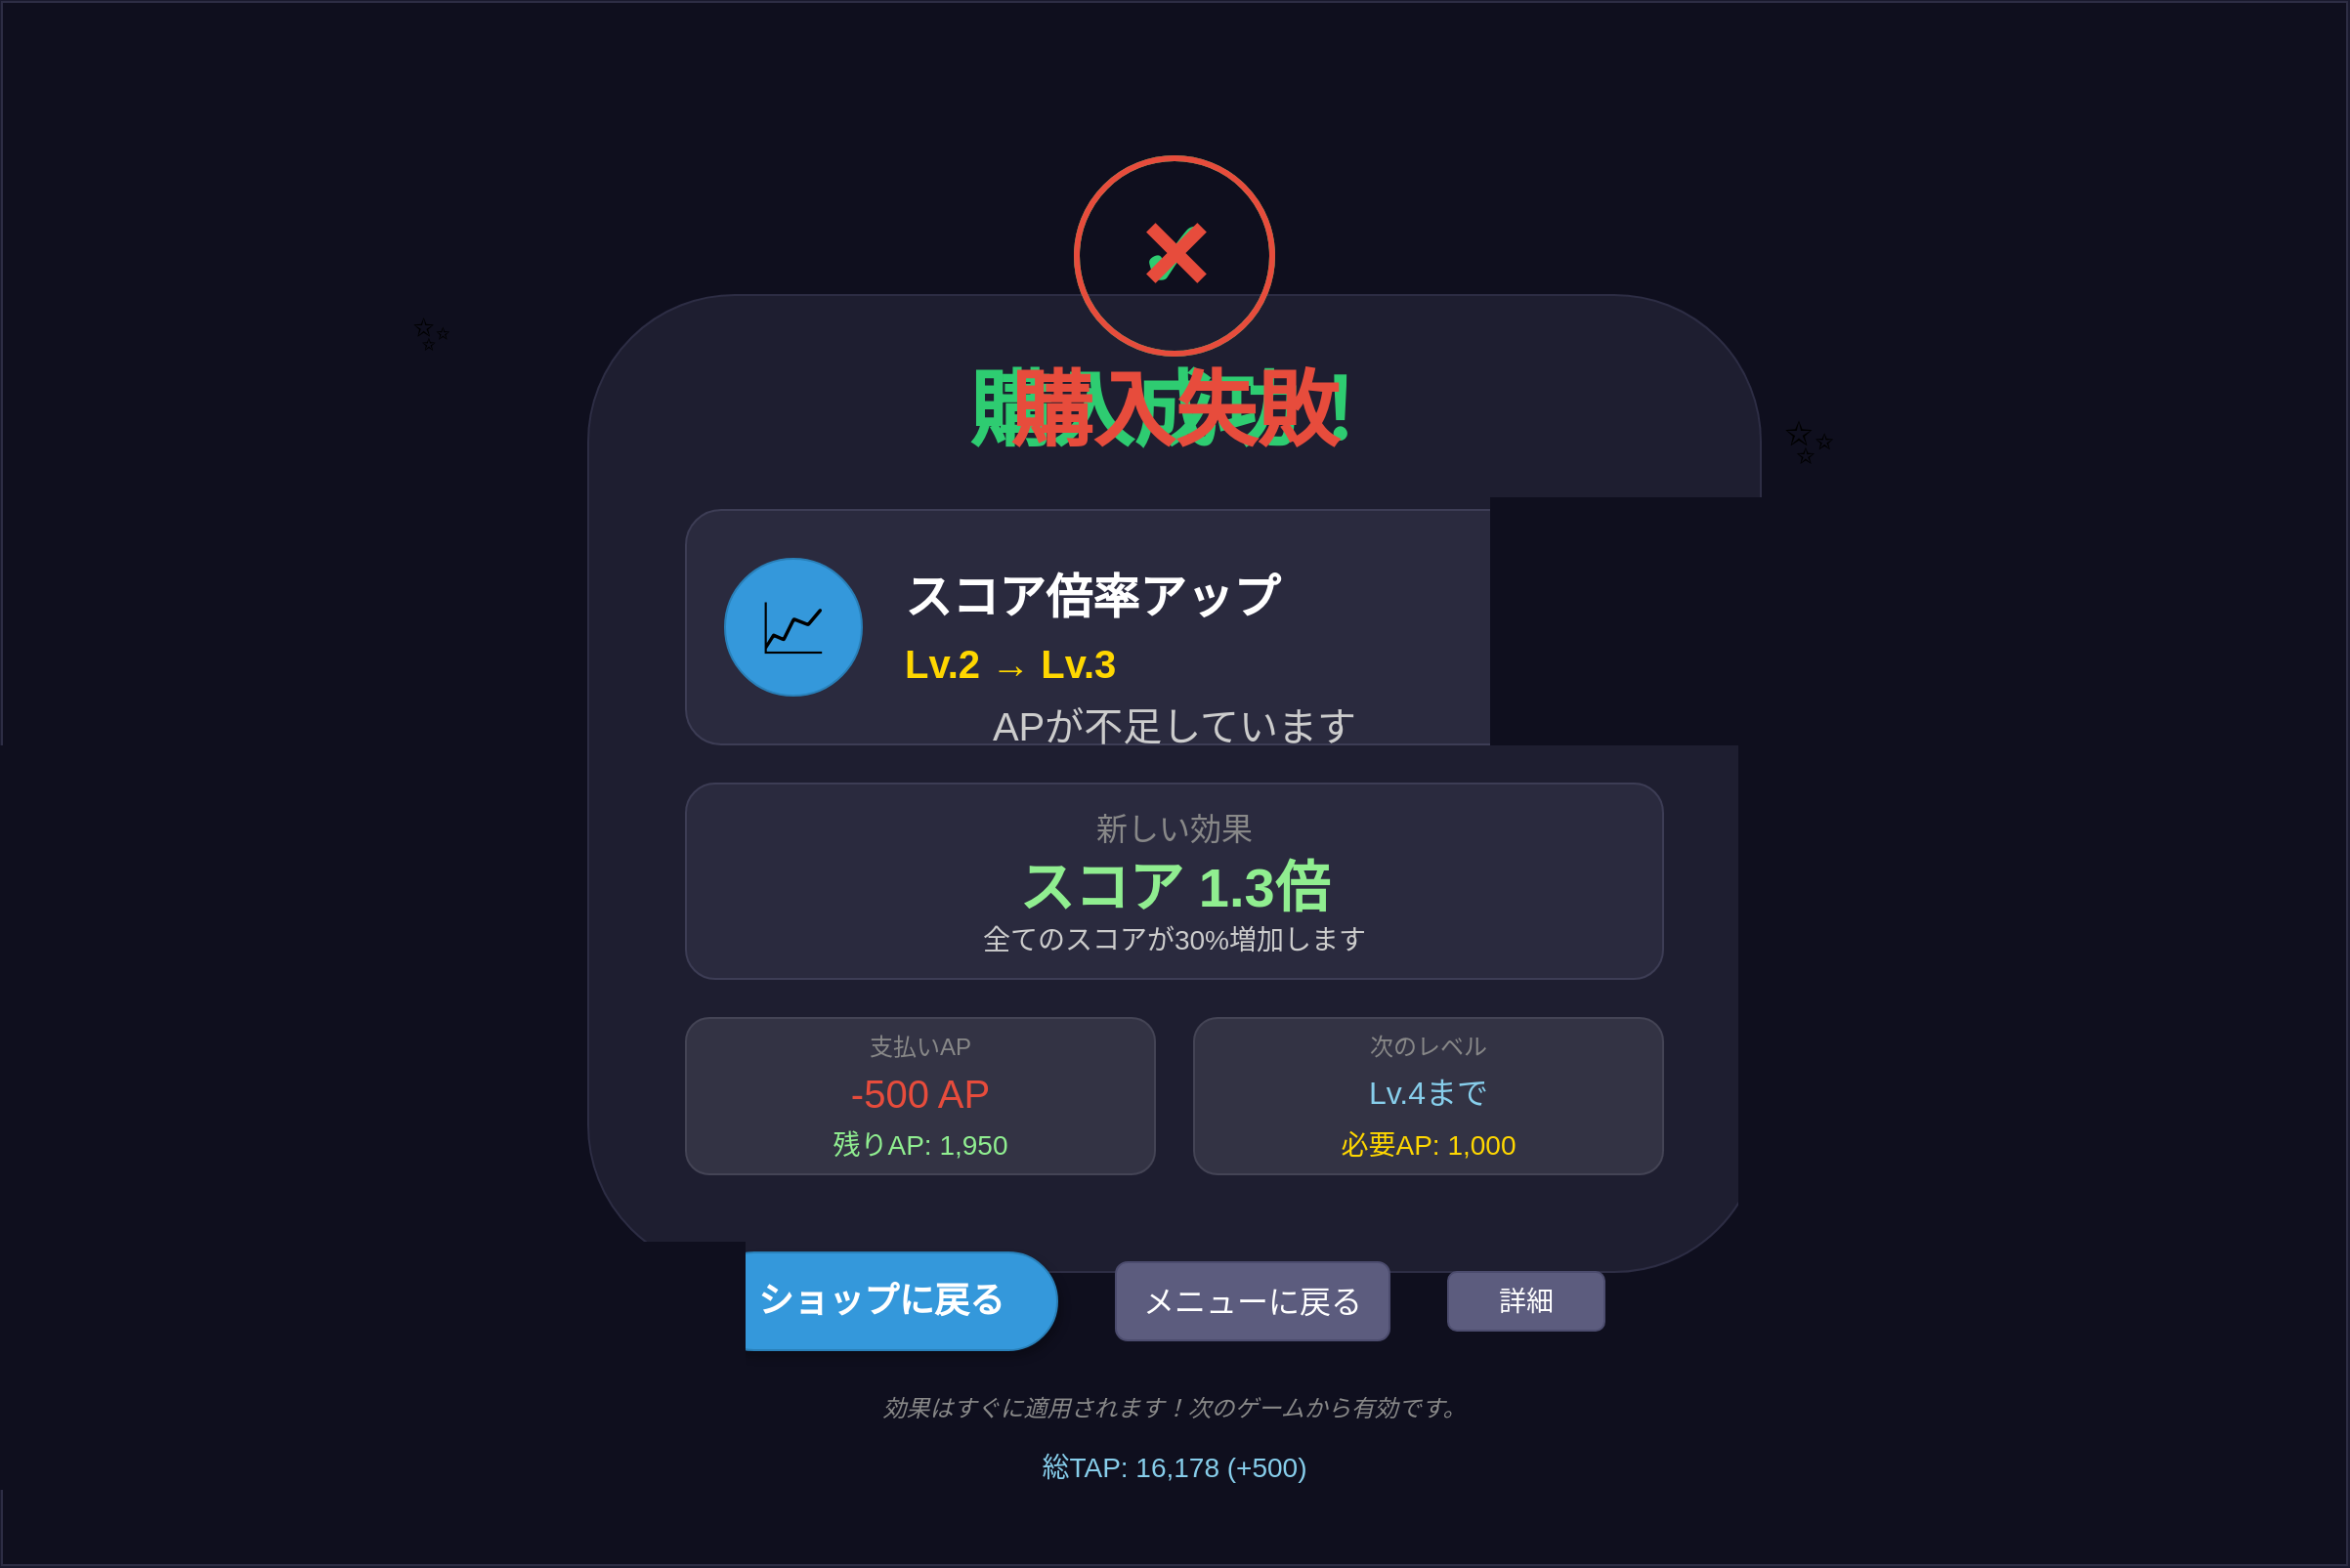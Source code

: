 <mxfile>
    <diagram id="shop-buy-result-layout" name="ShopBuyResultPage">
        <mxGraphModel dx="1254" dy="1169" grid="1" gridSize="10" guides="1" tooltips="1" connect="1" arrows="1" fold="1" page="1" pageScale="1" pageWidth="1200" pageHeight="800" background="#1a1a2e" math="0" shadow="0">
            <root>
                <mxCell id="0"/>
                <mxCell id="1" parent="0"/>
                <!-- 背景コンテナ -->
                <mxCell id="bg-container" value="" style="rounded=0;whiteSpace=wrap;html=1;fillColor=#0f0f1e;strokeColor=#2d2d44;" parent="1" vertex="1">
                    <mxGeometry x="0" y="0" width="1200" height="800" as="geometry"/>
                </mxCell>
                <!-- 背景装飾（成功時のキラキラ） -->
                <mxCell id="sparkle-1" value="✨" style="text;html=1;strokeColor=none;fillColor=none;align=center;verticalAlign=middle;whiteSpace=wrap;rounded=0;fontSize=24;opacity=50;" parent="1" vertex="1">
                    <mxGeometry x="200" y="150" width="40" height="40" as="geometry"/>
                </mxCell>
                <mxCell id="sparkle-2" value="✨" style="text;html=1;strokeColor=none;fillColor=none;align=center;verticalAlign=middle;whiteSpace=wrap;rounded=0;fontSize=32;opacity=30;" parent="1" vertex="1">
                    <mxGeometry x="900" y="200" width="50" height="50" as="geometry"/>
                </mxCell>
                <mxCell id="sparkle-3" value="✨" style="text;html=1;strokeColor=none;fillColor=none;align=center;verticalAlign=middle;whiteSpace=wrap;rounded=0;fontSize=20;opacity=40;" parent="1" vertex="1">
                    <mxGeometry x="300" y="550" width="30" height="30" as="geometry"/>
                </mxCell>
                <!-- メインコンテナ -->
                <mxCell id="main-container" value="" style="rounded=1;whiteSpace=wrap;html=1;fillColor=#1e1e30;strokeColor=#2d2d44;" parent="1" vertex="1">
                    <mxGeometry x="300" y="150" width="600" height="500" as="geometry"/>
                </mxCell>
                <!-- 結果タイトル -->
                <mxCell id="result-title" value="購入成功！" style="text;html=1;strokeColor=none;fillColor=none;align=center;verticalAlign=middle;whiteSpace=wrap;rounded=0;fontSize=42;fontColor=#2ecc71;fontStyle=1;" parent="1" vertex="1">
                    <mxGeometry x="300" y="180" width="600" height="60" as="geometry"/>
                </mxCell>
                <!-- 購入アイテム情報 -->
                <mxCell id="item-info-container" value="" style="rounded=1;whiteSpace=wrap;html=1;fillColor=#2a2a3e;strokeColor=#3d3d55;" parent="1" vertex="1">
                    <mxGeometry x="350" y="260" width="500" height="120" as="geometry"/>
                </mxCell>
                <!-- アイテムアイコン -->
                <mxCell id="item-icon-bg" value="" style="ellipse;whiteSpace=wrap;html=1;fillColor=#3498db;strokeColor=#2980b9;" parent="1" vertex="1">
                    <mxGeometry x="370" y="285" width="70" height="70" as="geometry"/>
                </mxCell>
                <mxCell id="item-icon" value="📈" style="text;html=1;strokeColor=none;fillColor=none;align=center;verticalAlign=middle;whiteSpace=wrap;rounded=0;fontSize=36;" parent="1" vertex="1">
                    <mxGeometry x="370" y="285" width="70" height="70" as="geometry"/>
                </mxCell>
                <!-- アイテム名とレベル -->
                <mxCell id="item-name" value="スコア倍率アップ" style="text;html=1;strokeColor=none;fillColor=none;align=left;verticalAlign=middle;whiteSpace=wrap;rounded=0;fontSize=24;fontColor=#ffffff;fontStyle=1;" parent="1" vertex="1">
                    <mxGeometry x="460" y="290" width="360" height="30" as="geometry"/>
                </mxCell>
                <mxCell id="item-level" value="Lv.2 → Lv.3" style="text;html=1;strokeColor=none;fillColor=none;align=left;verticalAlign=middle;whiteSpace=wrap;rounded=0;fontSize=20;fontColor=#ffd700;fontStyle=1;" parent="1" vertex="1">
                    <mxGeometry x="460" y="325" width="200" height="25" as="geometry"/>
                </mxCell>
                <!-- 効果適用情報 -->
                <mxCell id="effect-container" value="" style="rounded=1;whiteSpace=wrap;html=1;fillColor=#2a2a3e;strokeColor=#3d3d55;" parent="1" vertex="1">
                    <mxGeometry x="350" y="400" width="500" height="100" as="geometry"/>
                </mxCell>
                <mxCell id="effect-title" value="新しい効果" style="text;html=1;strokeColor=none;fillColor=none;align=center;verticalAlign=middle;whiteSpace=wrap;rounded=0;fontSize=16;fontColor=#888888;" parent="1" vertex="1">
                    <mxGeometry x="350" y="410" width="500" height="25" as="geometry"/>
                </mxCell>
                <mxCell id="effect-value" value="スコア 1.3倍" style="text;html=1;strokeColor=none;fillColor=none;align=center;verticalAlign=middle;whiteSpace=wrap;rounded=0;fontSize=28;fontColor=#90ee90;fontStyle=1;" parent="1" vertex="1">
                    <mxGeometry x="350" y="435" width="500" height="35" as="geometry"/>
                </mxCell>
                <mxCell id="effect-desc" value="全てのスコアが30%増加します" style="text;html=1;strokeColor=none;fillColor=none;align=center;verticalAlign=middle;whiteSpace=wrap;rounded=0;fontSize=14;fontColor=#cccccc;" parent="1" vertex="1">
                    <mxGeometry x="350" y="470" width="500" height="20" as="geometry"/>
                </mxCell>
                <!-- コスト情報 -->
                <mxCell id="cost-info-container" value="" style="rounded=1;whiteSpace=wrap;html=1;fillColor=#333344;strokeColor=#444455;" parent="1" vertex="1">
                    <mxGeometry x="350" y="520" width="240" height="80" as="geometry"/>
                </mxCell>
                <mxCell id="cost-label" value="支払いAP" style="text;html=1;strokeColor=none;fillColor=none;align=center;verticalAlign=middle;whiteSpace=wrap;rounded=0;fontSize=12;fontColor=#888888;" parent="1" vertex="1">
                    <mxGeometry x="350" y="525" width="240" height="20" as="geometry"/>
                </mxCell>
                <mxCell id="cost-value" value="-500 AP" style="text;html=1;strokeColor=none;fillColor=none;align=center;verticalAlign=middle;whiteSpace=wrap;rounded=0;fontSize=20;fontColor=#e74c3c;" parent="1" vertex="1">
                    <mxGeometry x="350" y="545" width="240" height="25" as="geometry"/>
                </mxCell>
                <mxCell id="remaining-ap" value="残りAP: 1,950" style="text;html=1;strokeColor=none;fillColor=none;align=center;verticalAlign=middle;whiteSpace=wrap;rounded=0;fontSize=14;fontColor=#90ee90;" parent="1" vertex="1">
                    <mxGeometry x="350" y="575" width="240" height="20" as="geometry"/>
                </mxCell>
                <!-- 次のレベル情報 -->
                <mxCell id="next-level-container" value="" style="rounded=1;whiteSpace=wrap;html=1;fillColor=#333344;strokeColor=#444455;" parent="1" vertex="1">
                    <mxGeometry x="610" y="520" width="240" height="80" as="geometry"/>
                </mxCell>
                <mxCell id="next-level-label" value="次のレベル" style="text;html=1;strokeColor=none;fillColor=none;align=center;verticalAlign=middle;whiteSpace=wrap;rounded=0;fontSize=12;fontColor=#888888;" parent="1" vertex="1">
                    <mxGeometry x="610" y="525" width="240" height="20" as="geometry"/>
                </mxCell>
                <mxCell id="next-level-value" value="Lv.4まで" style="text;html=1;strokeColor=none;fillColor=none;align=center;verticalAlign=middle;whiteSpace=wrap;rounded=0;fontSize=16;fontColor=#87ceeb;" parent="1" vertex="1">
                    <mxGeometry x="610" y="545" width="240" height="25" as="geometry"/>
                </mxCell>
                <mxCell id="next-cost" value="必要AP: 1,000" style="text;html=1;strokeColor=none;fillColor=none;align=center;verticalAlign=middle;whiteSpace=wrap;rounded=0;fontSize=14;fontColor=#ffd700;" parent="1" vertex="1">
                    <mxGeometry x="610" y="575" width="240" height="20" as="geometry"/>
                </mxCell>
                <!-- 操作ボタン -->
                <mxCell id="button-area" value="" style="rounded=0;whiteSpace=wrap;html=1;fillColor=none;strokeColor=none;" parent="1" vertex="1">
                    <mxGeometry x="300" y="620" width="600" height="80" as="geometry"/>
                </mxCell>
                <mxCell id="shop-return-btn" value="ショップに戻る" style="rounded=1;whiteSpace=wrap;html=1;fillColor=#3498db;strokeColor=#2980b9;fontSize=18;fontColor=#ffffff;fontStyle=1;shadow=1;arcSize=50;" parent="1" vertex="1">
                    <mxGeometry x="360" y="640" width="180" height="50" as="geometry"/>
                </mxCell>
                <mxCell id="menu-return-btn" value="メニューに戻る" style="rounded=1;whiteSpace=wrap;html=1;fillColor=#5c5c7e;strokeColor=#4c4c6e;fontSize=16;fontColor=#ffffff;" parent="1" vertex="1">
                    <mxGeometry x="570" y="645" width="140" height="40" as="geometry"/>
                </mxCell>
                <mxCell id="detail-btn" value="詳細" style="rounded=1;whiteSpace=wrap;html=1;fillColor=#5c5c7e;strokeColor=#4c4c6e;fontSize=14;fontColor=#ffffff;" parent="1" vertex="1">
                    <mxGeometry x="740" y="650" width="80" height="30" as="geometry"/>
                </mxCell>
                <!-- アニメーション要素（購入成功時） -->
                <mxCell id="success-animation" value="✓" style="ellipse;whiteSpace=wrap;html=1;fillColor=none;strokeColor=#2ecc71;strokeWidth=3;fontSize=48;fontColor=#2ecc71;fontStyle=1;" parent="1" vertex="1">
                    <mxGeometry x="550" y="80" width="100" height="100" as="geometry"/>
                </mxCell>
                <!-- 購入失敗時の表示（別パターン） -->
                <mxCell id="fail-title" value="購入失敗" style="text;html=1;strokeColor=none;fillColor=none;align=center;verticalAlign=middle;whiteSpace=wrap;rounded=0;fontSize=42;fontColor=#e74c3c;fontStyle=1;visible=0;" parent="1" vertex="1">
                    <mxGeometry x="300" y="180" width="600" height="60" as="geometry"/>
                </mxCell>
                <mxCell id="fail-message" value="APが不足しています" style="text;html=1;strokeColor=none;fillColor=none;align=center;verticalAlign=middle;whiteSpace=wrap;rounded=0;fontSize=20;fontColor=#cccccc;visible=0;" parent="1" vertex="1">
                    <mxGeometry x="300" y="350" width="600" height="40" as="geometry"/>
                </mxCell>
                <mxCell id="fail-icon" value="✕" style="ellipse;whiteSpace=wrap;html=1;fillColor=none;strokeColor=#e74c3c;strokeWidth=3;fontSize=48;fontColor=#e74c3c;fontStyle=1;visible=0;" parent="1" vertex="1">
                    <mxGeometry x="550" y="80" width="100" height="100" as="geometry"/>
                </mxCell>
                <!-- サブメッセージ -->
                <mxCell id="sub-message" value="効果はすぐに適用されます！次のゲームから有効です。" style="text;html=1;strokeColor=none;fillColor=none;align=center;verticalAlign=middle;whiteSpace=wrap;rounded=0;fontSize=12;fontColor=#888888;fontStyle=2;" parent="1" vertex="1">
                    <mxGeometry x="350" y="710" width="500" height="20" as="geometry"/>
                </mxCell>
                <!-- 総TAP表示 -->
                <mxCell id="tap-info" value="総TAP: 16,178 (+500)" style="text;html=1;strokeColor=none;fillColor=none;align=center;verticalAlign=middle;whiteSpace=wrap;rounded=0;fontSize=14;fontColor=#87ceeb;" parent="1" vertex="1">
                    <mxGeometry x="500" y="740" width="200" height="20" as="geometry"/>
                </mxCell>
            </root>
        </mxGraphModel>
    </diagram>
</mxfile>